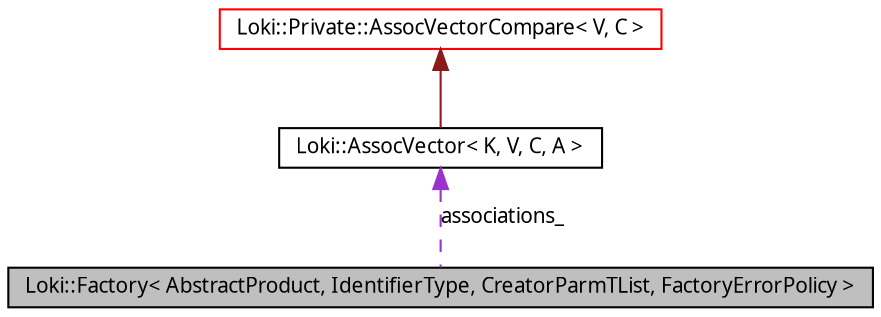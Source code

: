 digraph G
{
  bgcolor="transparent";
  edge [fontname="FreeSans.ttf",fontsize=10,labelfontname="FreeSans.ttf",labelfontsize=10];
  node [fontname="FreeSans.ttf",fontsize=10,shape=record];
  Node1 [label="Loki::Factory\< AbstractProduct, IdentifierType, CreatorParmTList, FactoryErrorPolicy \>",height=0.2,width=0.4,color="black", fillcolor="grey75", style="filled" fontcolor="black"];
  Node2 -> Node1 [dir=back,color="darkorchid3",fontsize=10,style="dashed",label="associations_",fontname="FreeSans.ttf"];
  Node2 [label="Loki::AssocVector\< K, V, C, A \>",height=0.2,width=0.4,color="black",URL="$a00025.html"];
  Node3 -> Node2 [dir=back,color="firebrick4",fontsize=10,style="solid",fontname="FreeSans.ttf"];
  Node3 [label="Loki::Private::AssocVectorCompare\< V, C \>",height=0.2,width=0.4,color="red",URL="$a00027.html"];
}
